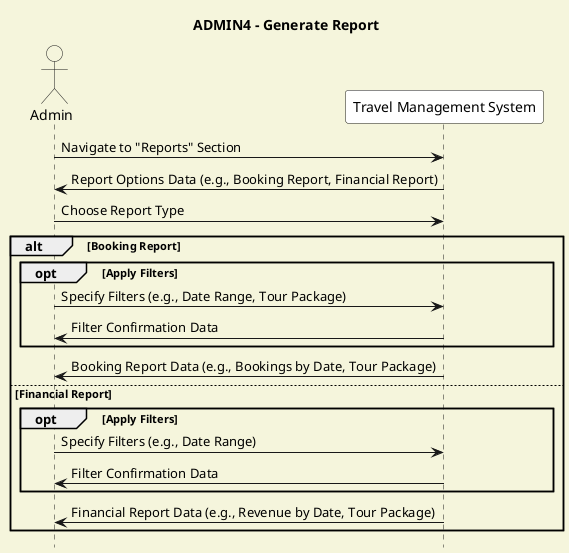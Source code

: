 @startuml
title ADMIN4 - Generate Report

skinparam backgroundColor #F5F5DC
hide footbox

actor Admin #F5F5DC
participant "Travel Management System" as TMS #FFFFFF

Admin -> TMS: Navigate to "Reports" Section
TMS -> Admin: Report Options Data (e.g., Booking Report, Financial Report)

Admin -> TMS: Choose Report Type

alt Booking Report
    opt Apply Filters
        Admin -> TMS: Specify Filters (e.g., Date Range, Tour Package)
        TMS -> Admin: Filter Confirmation Data
    end
    TMS -> Admin: Booking Report Data (e.g., Bookings by Date, Tour Package)
else Financial Report
    opt Apply Filters
        Admin -> TMS: Specify Filters (e.g., Date Range)
        TMS -> Admin: Filter Confirmation Data
    end
    TMS -> Admin: Financial Report Data (e.g., Revenue by Date, Tour Package)
end

@enduml
